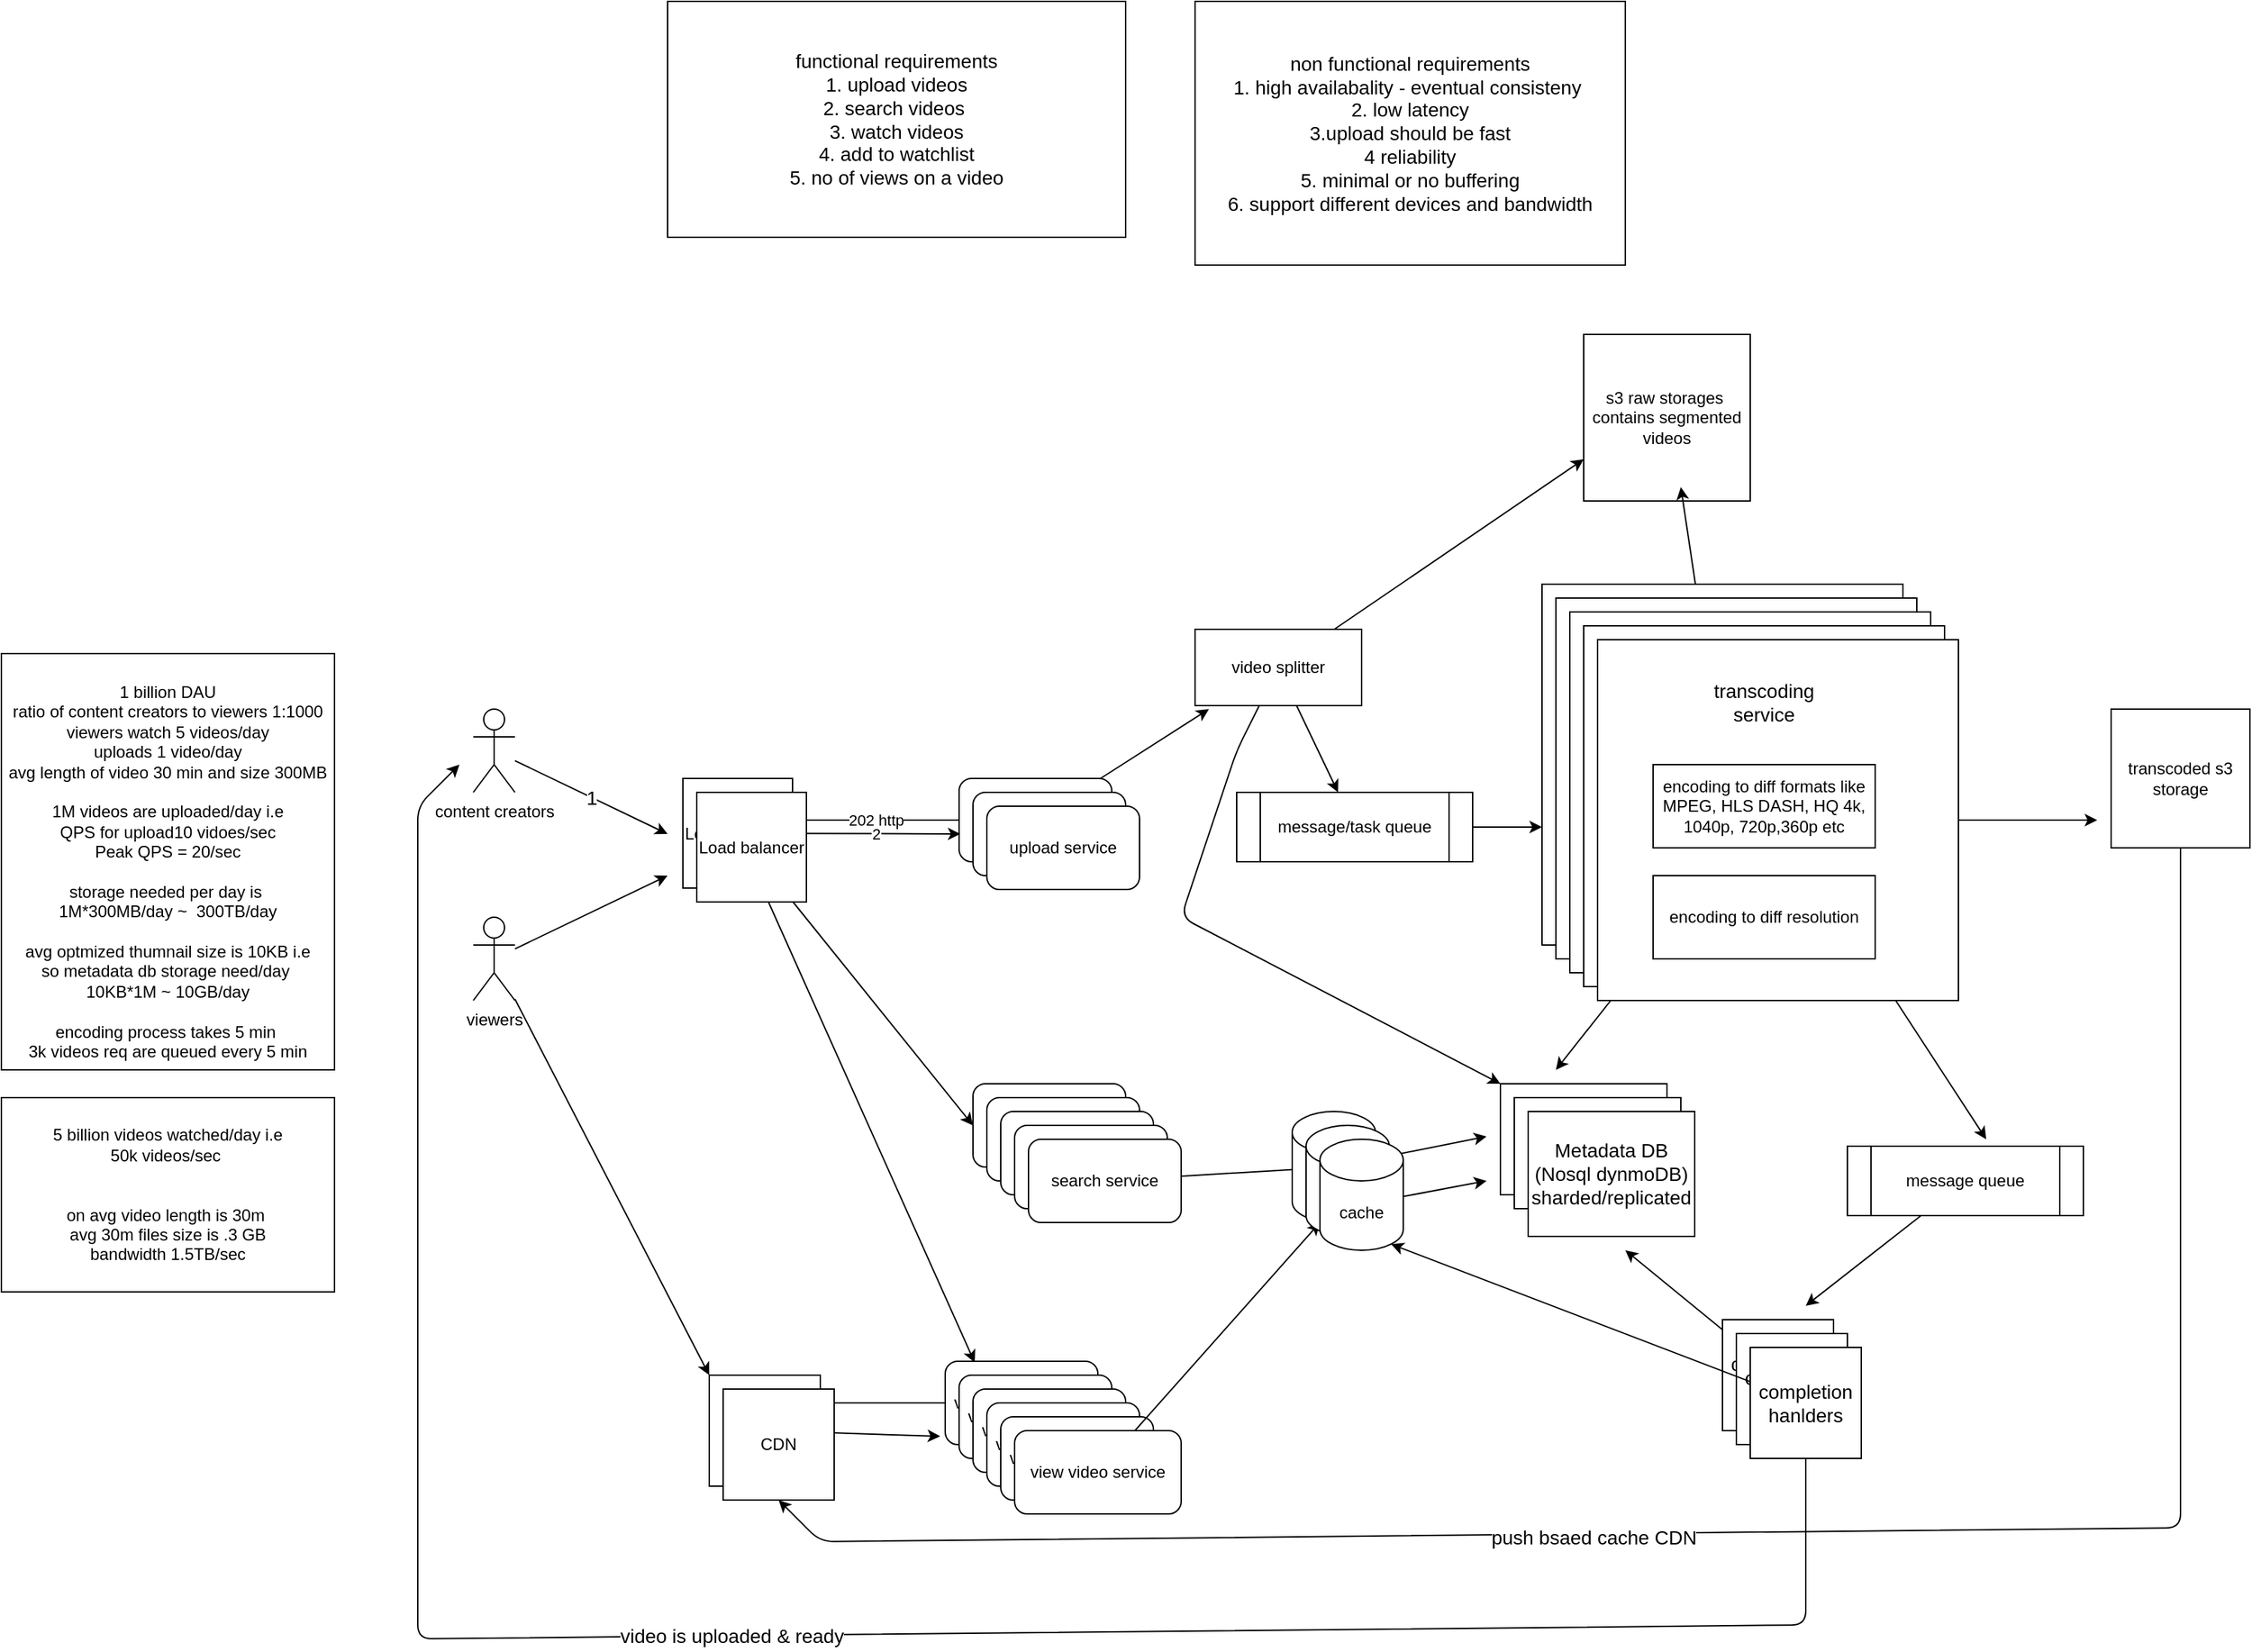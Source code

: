 <mxfile>
    <diagram id="-L3wbRQOxAVc19jSJBMi" name="Page-1">
        <mxGraphModel dx="1576" dy="1676" grid="1" gridSize="10" guides="1" tooltips="1" connect="1" arrows="1" fold="1" page="1" pageScale="1" pageWidth="850" pageHeight="1100" math="0" shadow="0">
            <root>
                <mxCell id="0"/>
                <mxCell id="1" parent="0"/>
                <mxCell id="86" style="edgeStyle=none;html=1;entryX=0;entryY=0;entryDx=0;entryDy=0;fillColor=#FFFFFF;" parent="1" source="105" target="84" edge="1">
                    <mxGeometry relative="1" as="geometry">
                        <mxPoint x="90" y="250" as="targetPoint"/>
                    </mxGeometry>
                </mxCell>
                <mxCell id="108" value="1" style="edgeStyle=none;html=1;fontSize=14;fillColor=#FFFFFF;" parent="1" source="2" edge="1">
                    <mxGeometry relative="1" as="geometry">
                        <mxPoint x="80" y="220" as="targetPoint"/>
                    </mxGeometry>
                </mxCell>
                <mxCell id="2" value="content creators" style="shape=umlActor;verticalLabelPosition=bottom;verticalAlign=top;html=1;outlineConnect=0;" parent="1" vertex="1">
                    <mxGeometry x="-60" y="130" width="30" height="60" as="geometry"/>
                </mxCell>
                <mxCell id="3" value="&lt;font style=&quot;font-size: 14px;&quot;&gt;functional requirements&lt;br&gt;1. upload videos&lt;br&gt;2. search videos&amp;nbsp;&lt;br&gt;3. watch videos&lt;br&gt;4. add to watchlist&lt;br&gt;5. no of views on a video&lt;/font&gt;" style="rounded=0;whiteSpace=wrap;html=1;" parent="1" vertex="1">
                    <mxGeometry x="80" y="-380" width="330" height="170" as="geometry"/>
                </mxCell>
                <mxCell id="5" value="&lt;font style=&quot;font-size: 14px;&quot;&gt;non functional requirements&lt;br&gt;1. high availabality - eventual consisteny&amp;nbsp;&lt;br&gt;2. low latency&lt;br&gt;3.upload should be fast&lt;br&gt;4 reliability&lt;br&gt;5. minimal or no buffering&lt;br&gt;6. support different devices and bandwidth&lt;/font&gt;" style="rounded=0;whiteSpace=wrap;html=1;" parent="1" vertex="1">
                    <mxGeometry x="460" y="-380" width="310" height="190" as="geometry"/>
                </mxCell>
                <mxCell id="14" style="edgeStyle=none;html=1;startArrow=none;entryX=0;entryY=0;entryDx=0;entryDy=0;fillColor=#FFFFFF;" parent="1" source="98" target="110" edge="1">
                    <mxGeometry relative="1" as="geometry">
                        <mxPoint x="670" y="405.89" as="targetPoint"/>
                        <Array as="points">
                            <mxPoint x="490" y="160"/>
                            <mxPoint x="450" y="280"/>
                        </Array>
                    </mxGeometry>
                </mxCell>
                <mxCell id="135" style="edgeStyle=none;html=1;fontSize=14;fillColor=#FFFFFF;" parent="1" source="8" edge="1">
                    <mxGeometry relative="1" as="geometry">
                        <mxPoint x="470" y="130" as="targetPoint"/>
                    </mxGeometry>
                </mxCell>
                <mxCell id="139" value="202 http" style="edgeStyle=none;html=1;" edge="1" parent="1" source="8">
                    <mxGeometry relative="1" as="geometry">
                        <mxPoint x="170" y="210" as="targetPoint"/>
                    </mxGeometry>
                </mxCell>
                <mxCell id="8" value="upload service" style="rounded=1;whiteSpace=wrap;html=1;" parent="1" vertex="1">
                    <mxGeometry x="290" y="180" width="110" height="60" as="geometry"/>
                </mxCell>
                <mxCell id="9" value="s3 raw storages&amp;nbsp; contains segmented videos" style="whiteSpace=wrap;html=1;aspect=fixed;" parent="1" vertex="1">
                    <mxGeometry x="740" y="-140" width="120" height="120" as="geometry"/>
                </mxCell>
                <mxCell id="17" value="&lt;br&gt;1 billion DAU&lt;br&gt;ratio of content creators to viewers 1:1000&lt;br&gt;viewers watch 5 videos/day&lt;br&gt;uploads 1 video/day&lt;br&gt;avg length of video 30 min and size 300MB&lt;br&gt;&lt;br&gt;1M videos are uploaded/day i.e&lt;br&gt;QPS for upload10 vidoes/sec&lt;br&gt;Peak QPS = 20/sec&lt;br&gt;&lt;br&gt;storage needed per day is&amp;nbsp;&lt;br&gt;1M*300MB/day ~&amp;nbsp; 300TB/day&lt;br&gt;&lt;br&gt;avg optmized thumnail size is 10KB i.e&lt;br&gt;so metadata db storage need/day&amp;nbsp;&lt;br&gt;10KB*1M ~ 10GB/day&lt;br&gt;&lt;br&gt;encoding process takes 5 min&amp;nbsp;&lt;br&gt;3k videos req are queued every 5 min" style="rounded=0;whiteSpace=wrap;html=1;" parent="1" vertex="1">
                    <mxGeometry x="-400" y="90" width="240" height="300" as="geometry"/>
                </mxCell>
                <mxCell id="18" value="upload service" style="rounded=1;whiteSpace=wrap;html=1;" parent="1" vertex="1">
                    <mxGeometry x="300" y="190" width="110" height="60" as="geometry"/>
                </mxCell>
                <mxCell id="19" value="upload service" style="rounded=1;whiteSpace=wrap;html=1;" parent="1" vertex="1">
                    <mxGeometry x="310" y="200" width="110" height="60" as="geometry"/>
                </mxCell>
                <mxCell id="21" value="2" style="edgeStyle=none;html=1;entryX=0.009;entryY=0.666;entryDx=0;entryDy=0;entryPerimeter=0;fillColor=#FFFFFF;" parent="1" source="20" target="8" edge="1">
                    <mxGeometry relative="1" as="geometry"/>
                </mxCell>
                <mxCell id="71" style="edgeStyle=none;html=1;entryX=0;entryY=0.5;entryDx=0;entryDy=0;fillColor=#FFFFFF;" parent="1" source="20" target="61" edge="1">
                    <mxGeometry relative="1" as="geometry"/>
                </mxCell>
                <mxCell id="88" style="edgeStyle=none;html=1;entryX=0.193;entryY=0.015;entryDx=0;entryDy=0;entryPerimeter=0;fillColor=#FFFFFF;" parent="1" source="20" target="76" edge="1">
                    <mxGeometry relative="1" as="geometry"/>
                </mxCell>
                <mxCell id="20" value="Load balancer" style="whiteSpace=wrap;html=1;aspect=fixed;" parent="1" vertex="1">
                    <mxGeometry x="91" y="180" width="79" height="79" as="geometry"/>
                </mxCell>
                <mxCell id="33" style="edgeStyle=none;html=1;exitX=1;exitY=0.5;exitDx=0;exitDy=0;entryX=0.083;entryY=0.417;entryDx=0;entryDy=0;entryPerimeter=0;fillColor=#FFFFFF;" parent="1" source="23" edge="1">
                    <mxGeometry relative="1" as="geometry">
                        <mxPoint x="709.96" y="215.02" as="targetPoint"/>
                    </mxGeometry>
                </mxCell>
                <mxCell id="23" value="message/task queue" style="shape=process;whiteSpace=wrap;html=1;backgroundOutline=1;" parent="1" vertex="1">
                    <mxGeometry x="490" y="190" width="170" height="50" as="geometry"/>
                </mxCell>
                <mxCell id="117" style="edgeStyle=none;html=1;fontSize=14;fillColor=#FFFFFF;" parent="1" source="40" edge="1">
                    <mxGeometry relative="1" as="geometry">
                        <mxPoint x="810" y="-30" as="targetPoint"/>
                    </mxGeometry>
                </mxCell>
                <mxCell id="40" value="" style="whiteSpace=wrap;html=1;aspect=fixed;" parent="1" vertex="1">
                    <mxGeometry x="710" y="40" width="260" height="260" as="geometry"/>
                </mxCell>
                <mxCell id="42" value="video splitter" style="rounded=0;whiteSpace=wrap;html=1;" parent="1" vertex="1">
                    <mxGeometry x="760" y="50" width="120" height="60" as="geometry"/>
                </mxCell>
                <mxCell id="43" value="encoding to diff formats like HLS DASH, HQ 4k, 1040p, 720p,360p etc" style="rounded=0;whiteSpace=wrap;html=1;" parent="1" vertex="1">
                    <mxGeometry x="750" y="130" width="160" height="60" as="geometry"/>
                </mxCell>
                <mxCell id="44" value="encoding to diff resolution" style="rounded=0;whiteSpace=wrap;html=1;" parent="1" vertex="1">
                    <mxGeometry x="750" y="210" width="160" height="60" as="geometry"/>
                </mxCell>
                <mxCell id="46" value="" style="whiteSpace=wrap;html=1;aspect=fixed;" parent="1" vertex="1">
                    <mxGeometry x="720" y="50" width="260" height="260" as="geometry"/>
                </mxCell>
                <mxCell id="47" value="video splitter" style="rounded=0;whiteSpace=wrap;html=1;" parent="1" vertex="1">
                    <mxGeometry x="770" y="60" width="120" height="60" as="geometry"/>
                </mxCell>
                <mxCell id="48" value="encoding to diff formats like HLS DASH, HQ 4k, 1040p, 720p,360p etc" style="rounded=0;whiteSpace=wrap;html=1;" parent="1" vertex="1">
                    <mxGeometry x="760" y="140" width="160" height="60" as="geometry"/>
                </mxCell>
                <mxCell id="49" value="encoding to diff resolution" style="rounded=0;whiteSpace=wrap;html=1;" parent="1" vertex="1">
                    <mxGeometry x="760" y="220" width="160" height="60" as="geometry"/>
                </mxCell>
                <mxCell id="50" value="" style="whiteSpace=wrap;html=1;aspect=fixed;" parent="1" vertex="1">
                    <mxGeometry x="730" y="60" width="260" height="260" as="geometry"/>
                </mxCell>
                <mxCell id="51" value="video splitter" style="rounded=0;whiteSpace=wrap;html=1;" parent="1" vertex="1">
                    <mxGeometry x="780" y="70" width="120" height="60" as="geometry"/>
                </mxCell>
                <mxCell id="52" value="encoding to diff formats like HLS DASH, HQ 4k, 1040p, 720p,360p etc" style="rounded=0;whiteSpace=wrap;html=1;" parent="1" vertex="1">
                    <mxGeometry x="770" y="150" width="160" height="60" as="geometry"/>
                </mxCell>
                <mxCell id="53" value="encoding to diff resolution" style="rounded=0;whiteSpace=wrap;html=1;" parent="1" vertex="1">
                    <mxGeometry x="770" y="230" width="160" height="60" as="geometry"/>
                </mxCell>
                <mxCell id="60" style="edgeStyle=none;html=1;entryX=0.625;entryY=0;entryDx=0;entryDy=0;entryPerimeter=0;fillColor=#FFFFFF;" parent="1" source="54" edge="1">
                    <mxGeometry relative="1" as="geometry">
                        <mxPoint x="720" y="390" as="targetPoint"/>
                    </mxGeometry>
                </mxCell>
                <mxCell id="54" value="" style="whiteSpace=wrap;html=1;aspect=fixed;" parent="1" vertex="1">
                    <mxGeometry x="740" y="70" width="260" height="260" as="geometry"/>
                </mxCell>
                <mxCell id="55" value="video splitter" style="rounded=0;whiteSpace=wrap;html=1;" parent="1" vertex="1">
                    <mxGeometry x="790" y="80" width="120" height="60" as="geometry"/>
                </mxCell>
                <mxCell id="56" value="encoding to diff formats like HLS DASH, HQ 4k, 1040p, 720p,360p etc" style="rounded=0;whiteSpace=wrap;html=1;" parent="1" vertex="1">
                    <mxGeometry x="780" y="160" width="160" height="60" as="geometry"/>
                </mxCell>
                <mxCell id="57" value="encoding to diff resolution" style="rounded=0;whiteSpace=wrap;html=1;" parent="1" vertex="1">
                    <mxGeometry x="780" y="240" width="160" height="60" as="geometry"/>
                </mxCell>
                <mxCell id="61" value="search service&lt;span style=&quot;color: rgba(0, 0, 0, 0); font-family: monospace; font-size: 0px; text-align: start;&quot;&gt;%3CmxGraphModel%3E%3Croot%3E%3CmxCell%20id%3D%220%22%2F%3E%3CmxCell%20id%3D%221%22%20parent%3D%220%22%2F%3E%3CmxCell%20id%3D%222%22%20value%3D%22upload%20service%22%20style%3D%22rounded%3D1%3BwhiteSpace%3Dwrap%3Bhtml%3D1%3B%22%20vertex%3D%221%22%20parent%3D%221%22%3E%3CmxGeometry%20x%3D%22310%22%20y%3D%22200%22%20width%3D%22110%22%20height%3D%2260%22%20as%3D%22geometry%22%2F%3E%3C%2FmxCell%3E%3C%2Froot%3E%3C%2FmxGraphModel%3E&lt;/span&gt;" style="rounded=1;whiteSpace=wrap;html=1;" parent="1" vertex="1">
                    <mxGeometry x="300" y="400" width="110" height="60" as="geometry"/>
                </mxCell>
                <mxCell id="64" value="5 billion videos watched/day i.e&lt;br&gt;50k videos/sec&amp;nbsp;&lt;br&gt;&lt;br&gt;&lt;br&gt;on avg video length is 30m&amp;nbsp;&lt;br&gt;avg 30m files size is .3 GB&lt;br&gt;bandwidth 1.5TB/sec" style="rounded=0;whiteSpace=wrap;html=1;" parent="1" vertex="1">
                    <mxGeometry x="-400" y="410" width="240" height="140" as="geometry"/>
                </mxCell>
                <mxCell id="66" value="search service&lt;span style=&quot;color: rgba(0, 0, 0, 0); font-family: monospace; font-size: 0px; text-align: start;&quot;&gt;%3CmxGraphModel%3E%3Croot%3E%3CmxCell%20id%3D%220%22%2F%3E%3CmxCell%20id%3D%221%22%20parent%3D%220%22%2F%3E%3CmxCell%20id%3D%222%22%20value%3D%22upload%20service%22%20style%3D%22rounded%3D1%3BwhiteSpace%3Dwrap%3Bhtml%3D1%3B%22%20vertex%3D%221%22%20parent%3D%221%22%3E%3CmxGeometry%20x%3D%22310%22%20y%3D%22200%22%20width%3D%22110%22%20height%3D%2260%22%20as%3D%22geometry%22%2F%3E%3C%2FmxCell%3E%3C%2Froot%3E%3C%2FmxGraphModel%3E&lt;/span&gt;" style="rounded=1;whiteSpace=wrap;html=1;" parent="1" vertex="1">
                    <mxGeometry x="310" y="410" width="110" height="60" as="geometry"/>
                </mxCell>
                <mxCell id="67" value="search service&lt;span style=&quot;color: rgba(0, 0, 0, 0); font-family: monospace; font-size: 0px; text-align: start;&quot;&gt;%3CmxGraphModel%3E%3Croot%3E%3CmxCell%20id%3D%220%22%2F%3E%3CmxCell%20id%3D%221%22%20parent%3D%220%22%2F%3E%3CmxCell%20id%3D%222%22%20value%3D%22upload%20service%22%20style%3D%22rounded%3D1%3BwhiteSpace%3Dwrap%3Bhtml%3D1%3B%22%20vertex%3D%221%22%20parent%3D%221%22%3E%3CmxGeometry%20x%3D%22310%22%20y%3D%22200%22%20width%3D%22110%22%20height%3D%2260%22%20as%3D%22geometry%22%2F%3E%3C%2FmxCell%3E%3C%2Froot%3E%3C%2FmxGraphModel%3E&lt;/span&gt;" style="rounded=1;whiteSpace=wrap;html=1;" parent="1" vertex="1">
                    <mxGeometry x="320" y="420" width="110" height="60" as="geometry"/>
                </mxCell>
                <mxCell id="68" value="search service&lt;span style=&quot;color: rgba(0, 0, 0, 0); font-family: monospace; font-size: 0px; text-align: start;&quot;&gt;%3CmxGraphModel%3E%3Croot%3E%3CmxCell%20id%3D%220%22%2F%3E%3CmxCell%20id%3D%221%22%20parent%3D%220%22%2F%3E%3CmxCell%20id%3D%222%22%20value%3D%22upload%20service%22%20style%3D%22rounded%3D1%3BwhiteSpace%3Dwrap%3Bhtml%3D1%3B%22%20vertex%3D%221%22%20parent%3D%221%22%3E%3CmxGeometry%20x%3D%22310%22%20y%3D%22200%22%20width%3D%22110%22%20height%3D%2260%22%20as%3D%22geometry%22%2F%3E%3C%2FmxCell%3E%3C%2Froot%3E%3C%2FmxGraphModel%3E&lt;/span&gt;" style="rounded=1;whiteSpace=wrap;html=1;" parent="1" vertex="1">
                    <mxGeometry x="330" y="430" width="110" height="60" as="geometry"/>
                </mxCell>
                <mxCell id="70" style="edgeStyle=none;html=1;startArrow=none;fillColor=#FFFFFF;" parent="1" source="72" edge="1">
                    <mxGeometry relative="1" as="geometry">
                        <mxPoint x="670" y="438" as="targetPoint"/>
                    </mxGeometry>
                </mxCell>
                <mxCell id="69" value="search service&lt;span style=&quot;color: rgba(0, 0, 0, 0); font-family: monospace; font-size: 0px; text-align: start;&quot;&gt;%3CmxGraphModel%3E%3Croot%3E%3CmxCell%20id%3D%220%22%2F%3E%3CmxCell%20id%3D%221%22%20parent%3D%220%22%2F%3E%3CmxCell%20id%3D%222%22%20value%3D%22upload%20service%22%20style%3D%22rounded%3D1%3BwhiteSpace%3Dwrap%3Bhtml%3D1%3B%22%20vertex%3D%221%22%20parent%3D%221%22%3E%3CmxGeometry%20x%3D%22310%22%20y%3D%22200%22%20width%3D%22110%22%20height%3D%2260%22%20as%3D%22geometry%22%2F%3E%3C%2FmxCell%3E%3C%2Froot%3E%3C%2FmxGraphModel%3E&lt;/span&gt;" style="rounded=1;whiteSpace=wrap;html=1;" parent="1" vertex="1">
                    <mxGeometry x="340" y="440" width="110" height="60" as="geometry"/>
                </mxCell>
                <mxCell id="73" value="" style="edgeStyle=none;html=1;endArrow=none;fillColor=#FFFFFF;" parent="1" source="69" target="72" edge="1">
                    <mxGeometry relative="1" as="geometry">
                        <mxPoint x="450" y="463.016" as="sourcePoint"/>
                        <mxPoint x="670" y="435.079" as="targetPoint"/>
                    </mxGeometry>
                </mxCell>
                <mxCell id="83" style="edgeStyle=none;html=1;entryX=0;entryY=1;entryDx=0;entryDy=0;exitX=1;exitY=1;exitDx=0;exitDy=-15;exitPerimeter=0;fillColor=#FFFFFF;" parent="1" source="72" edge="1">
                    <mxGeometry relative="1" as="geometry">
                        <mxPoint x="600" y="480" as="sourcePoint"/>
                        <mxPoint x="670" y="470" as="targetPoint"/>
                    </mxGeometry>
                </mxCell>
                <mxCell id="72" value="cache" style="shape=cylinder3;whiteSpace=wrap;html=1;boundedLbl=1;backgroundOutline=1;size=15;" parent="1" vertex="1">
                    <mxGeometry x="530" y="420" width="60" height="80" as="geometry"/>
                </mxCell>
                <mxCell id="90" style="edgeStyle=none;html=1;exitX=0;exitY=0.5;exitDx=0;exitDy=0;entryX=1;entryY=0.25;entryDx=0;entryDy=0;fillColor=#FFFFFF;" parent="1" source="76" target="84" edge="1">
                    <mxGeometry relative="1" as="geometry"/>
                </mxCell>
                <mxCell id="76" value="view video service" style="rounded=1;whiteSpace=wrap;html=1;" parent="1" vertex="1">
                    <mxGeometry x="280" y="600" width="110" height="60" as="geometry"/>
                </mxCell>
                <mxCell id="77" value="view video service" style="rounded=1;whiteSpace=wrap;html=1;" parent="1" vertex="1">
                    <mxGeometry x="290" y="610" width="110" height="60" as="geometry"/>
                </mxCell>
                <mxCell id="78" value="view video service" style="rounded=1;whiteSpace=wrap;html=1;" parent="1" vertex="1">
                    <mxGeometry x="300" y="620" width="110" height="60" as="geometry"/>
                </mxCell>
                <mxCell id="79" value="view video service" style="rounded=1;whiteSpace=wrap;html=1;" parent="1" vertex="1">
                    <mxGeometry x="310" y="630" width="110" height="60" as="geometry"/>
                </mxCell>
                <mxCell id="80" value="view video service" style="rounded=1;whiteSpace=wrap;html=1;" parent="1" vertex="1">
                    <mxGeometry x="320" y="640" width="110" height="60" as="geometry"/>
                </mxCell>
                <mxCell id="82" style="edgeStyle=none;html=1;entryX=0.333;entryY=1;entryDx=0;entryDy=0;entryPerimeter=0;fillColor=#FFFFFF;" parent="1" source="81" target="72" edge="1">
                    <mxGeometry relative="1" as="geometry"/>
                </mxCell>
                <mxCell id="81" value="view video service" style="rounded=1;whiteSpace=wrap;html=1;" parent="1" vertex="1">
                    <mxGeometry x="330" y="650" width="120" height="60" as="geometry"/>
                </mxCell>
                <mxCell id="89" style="edgeStyle=none;html=1;entryX=-0.033;entryY=0.901;entryDx=0;entryDy=0;entryPerimeter=0;fillColor=#FFFFFF;" parent="1" source="84" target="76" edge="1">
                    <mxGeometry relative="1" as="geometry"/>
                </mxCell>
                <mxCell id="84" value="CDN" style="whiteSpace=wrap;html=1;aspect=fixed;" parent="1" vertex="1">
                    <mxGeometry x="110" y="610" width="80" height="80" as="geometry"/>
                </mxCell>
                <mxCell id="91" value="CDN" style="whiteSpace=wrap;html=1;aspect=fixed;" parent="1" vertex="1">
                    <mxGeometry x="120" y="620" width="80" height="80" as="geometry"/>
                </mxCell>
                <mxCell id="123" style="edgeStyle=none;html=1;fontSize=14;fillColor=#FFFFFF;" parent="1" source="92" edge="1">
                    <mxGeometry relative="1" as="geometry">
                        <mxPoint x="900" y="560" as="targetPoint"/>
                    </mxGeometry>
                </mxCell>
                <mxCell id="92" value="message queue" style="shape=process;whiteSpace=wrap;html=1;backgroundOutline=1;" parent="1" vertex="1">
                    <mxGeometry x="930" y="445" width="170" height="50" as="geometry"/>
                </mxCell>
                <mxCell id="102" style="edgeStyle=none;html=1;fontSize=14;fillColor=#FFFFFF;" parent="1" source="97" edge="1">
                    <mxGeometry relative="1" as="geometry">
                        <mxPoint x="1110" y="210" as="targetPoint"/>
                    </mxGeometry>
                </mxCell>
                <mxCell id="128" style="edgeStyle=none;html=1;fontSize=14;fillColor=#FFFFFF;" parent="1" source="97" edge="1">
                    <mxGeometry relative="1" as="geometry">
                        <mxPoint x="1030" y="440" as="targetPoint"/>
                    </mxGeometry>
                </mxCell>
                <mxCell id="97" value="" style="whiteSpace=wrap;html=1;aspect=fixed;" parent="1" vertex="1">
                    <mxGeometry x="750" y="80" width="260" height="260" as="geometry"/>
                </mxCell>
                <mxCell id="99" value="encoding to diff formats like MPEG, HLS DASH, HQ 4k, 1040p, 720p,360p etc" style="rounded=0;whiteSpace=wrap;html=1;" parent="1" vertex="1">
                    <mxGeometry x="790" y="170" width="160" height="60" as="geometry"/>
                </mxCell>
                <mxCell id="100" value="encoding to diff resolution" style="rounded=0;whiteSpace=wrap;html=1;" parent="1" vertex="1">
                    <mxGeometry x="790" y="250" width="160" height="60" as="geometry"/>
                </mxCell>
                <mxCell id="104" style="edgeStyle=none;html=1;fontSize=14;entryX=0.5;entryY=1;entryDx=0;entryDy=0;fillColor=#FFFFFF;" parent="1" source="101" target="91" edge="1">
                    <mxGeometry relative="1" as="geometry">
                        <mxPoint x="160" y="730" as="targetPoint"/>
                        <Array as="points">
                            <mxPoint x="1170" y="720"/>
                            <mxPoint x="190" y="730"/>
                        </Array>
                    </mxGeometry>
                </mxCell>
                <mxCell id="129" value="push bsaed cache CDN" style="edgeLabel;html=1;align=center;verticalAlign=middle;resizable=0;points=[];fontSize=14;" parent="104" vertex="1" connectable="0">
                    <mxGeometry x="0.206" y="2" relative="1" as="geometry">
                        <mxPoint x="-1" as="offset"/>
                    </mxGeometry>
                </mxCell>
                <mxCell id="101" value="transcoded s3 storage" style="whiteSpace=wrap;html=1;aspect=fixed;" parent="1" vertex="1">
                    <mxGeometry x="1120" y="130" width="100" height="100" as="geometry"/>
                </mxCell>
                <mxCell id="107" style="edgeStyle=none;html=1;fontSize=14;fillColor=#FFFFFF;" parent="1" source="105" edge="1">
                    <mxGeometry relative="1" as="geometry">
                        <mxPoint x="80" y="250" as="targetPoint"/>
                    </mxGeometry>
                </mxCell>
                <mxCell id="105" value="viewers" style="shape=umlActor;verticalLabelPosition=bottom;verticalAlign=top;html=1;outlineConnect=0;" parent="1" vertex="1">
                    <mxGeometry x="-60" y="280" width="30" height="60" as="geometry"/>
                </mxCell>
                <mxCell id="110" value="" style="rounded=0;whiteSpace=wrap;html=1;fontSize=14;" parent="1" vertex="1">
                    <mxGeometry x="680" y="400" width="120" height="80" as="geometry"/>
                </mxCell>
                <mxCell id="111" value="" style="rounded=0;whiteSpace=wrap;html=1;fontSize=14;" parent="1" vertex="1">
                    <mxGeometry x="690" y="410" width="120" height="80" as="geometry"/>
                </mxCell>
                <mxCell id="112" value="&lt;div&gt;Metadata DB&lt;/div&gt;&lt;div&gt;(Nosql dynmoDB)&lt;/div&gt;&lt;div&gt;sharded/replicated&lt;/div&gt;" style="rounded=0;whiteSpace=wrap;html=1;fontSize=14;" parent="1" vertex="1">
                    <mxGeometry x="700" y="420" width="120" height="90" as="geometry"/>
                </mxCell>
                <mxCell id="116" value="transcoding service" style="text;html=1;strokeColor=none;fillColor=none;align=center;verticalAlign=middle;whiteSpace=wrap;rounded=0;fontSize=14;" parent="1" vertex="1">
                    <mxGeometry x="840" y="110" width="60" height="30" as="geometry"/>
                </mxCell>
                <mxCell id="126" style="edgeStyle=none;html=1;fontSize=14;fillColor=#FFFFFF;" parent="1" source="122" edge="1">
                    <mxGeometry relative="1" as="geometry">
                        <mxPoint x="770" y="520" as="targetPoint"/>
                    </mxGeometry>
                </mxCell>
                <mxCell id="122" value="completion hanlders" style="whiteSpace=wrap;html=1;aspect=fixed;fontSize=14;" parent="1" vertex="1">
                    <mxGeometry x="840" y="570" width="80" height="80" as="geometry"/>
                </mxCell>
                <mxCell id="124" value="completion hanlders" style="whiteSpace=wrap;html=1;aspect=fixed;fontSize=14;" parent="1" vertex="1">
                    <mxGeometry x="850" y="580" width="80" height="80" as="geometry"/>
                </mxCell>
                <mxCell id="127" style="edgeStyle=none;html=1;fontSize=14;entryX=0.855;entryY=1;entryDx=0;entryDy=-4.35;entryPerimeter=0;fillColor=#FFFFFF;" parent="1" source="125" target="138" edge="1">
                    <mxGeometry relative="1" as="geometry">
                        <mxPoint x="580" y="510" as="targetPoint"/>
                    </mxGeometry>
                </mxCell>
                <mxCell id="130" style="edgeStyle=none;html=1;fontSize=14;fillColor=#FFFFFF;" parent="1" source="125" edge="1">
                    <mxGeometry relative="1" as="geometry">
                        <mxPoint x="-70" y="170" as="targetPoint"/>
                        <Array as="points">
                            <mxPoint x="900" y="790"/>
                            <mxPoint x="-100" y="800"/>
                            <mxPoint x="-100" y="200"/>
                        </Array>
                    </mxGeometry>
                </mxCell>
                <mxCell id="131" value="video is uploaded &amp;amp; ready" style="edgeLabel;html=1;align=center;verticalAlign=middle;resizable=0;points=[];fontSize=14;" parent="130" vertex="1" connectable="0">
                    <mxGeometry x="0.014" relative="1" as="geometry">
                        <mxPoint x="-1" as="offset"/>
                    </mxGeometry>
                </mxCell>
                <mxCell id="125" value="completion hanlders" style="whiteSpace=wrap;html=1;aspect=fixed;fontSize=14;" parent="1" vertex="1">
                    <mxGeometry x="860" y="590" width="80" height="80" as="geometry"/>
                </mxCell>
                <mxCell id="133" style="edgeStyle=none;html=1;entryX=0;entryY=0.75;entryDx=0;entryDy=0;fontSize=14;fillColor=#FFFFFF;" parent="1" source="98" target="9" edge="1">
                    <mxGeometry relative="1" as="geometry"/>
                </mxCell>
                <mxCell id="136" style="edgeStyle=none;html=1;fontSize=14;fillColor=#FFFFFF;" parent="1" source="98" target="23" edge="1">
                    <mxGeometry relative="1" as="geometry"/>
                </mxCell>
                <mxCell id="98" value="video splitter" style="rounded=0;whiteSpace=wrap;html=1;" parent="1" vertex="1">
                    <mxGeometry x="460" y="72.5" width="120" height="55" as="geometry"/>
                </mxCell>
                <mxCell id="137" value="cache" style="shape=cylinder3;whiteSpace=wrap;html=1;boundedLbl=1;backgroundOutline=1;size=15;" parent="1" vertex="1">
                    <mxGeometry x="540" y="430" width="60" height="80" as="geometry"/>
                </mxCell>
                <mxCell id="138" value="cache" style="shape=cylinder3;whiteSpace=wrap;html=1;boundedLbl=1;backgroundOutline=1;size=15;" parent="1" vertex="1">
                    <mxGeometry x="550" y="440" width="60" height="80" as="geometry"/>
                </mxCell>
                <mxCell id="140" value="Load balancer" style="whiteSpace=wrap;html=1;aspect=fixed;" vertex="1" parent="1">
                    <mxGeometry x="101" y="190" width="79" height="79" as="geometry"/>
                </mxCell>
            </root>
        </mxGraphModel>
    </diagram>
</mxfile>